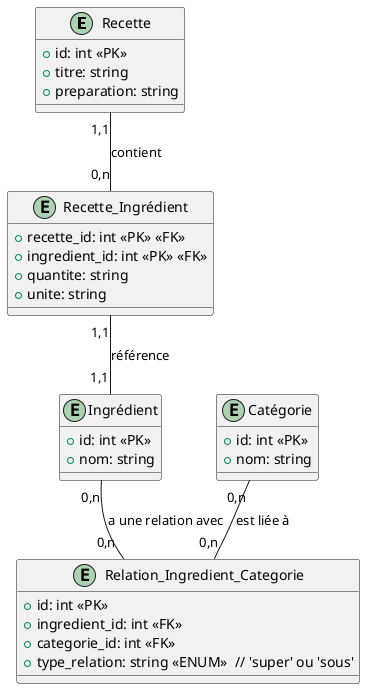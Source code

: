 @startuml

entity "Recette" {
  + id: int <<PK>>
  + titre: string
  + preparation: string
}

entity "Recette_Ingrédient" {
  + recette_id: int <<PK>> <<FK>>
  + ingredient_id: int <<PK>> <<FK>>
  + quantite: string
  + unite: string
}

entity "Ingrédient" {
  + id: int <<PK>>
  + nom: string
}

entity "Catégorie" {
  + id: int <<PK>>
  + nom: string
}

entity "Relation_Ingredient_Categorie" {
  + id: int <<PK>>
  + ingredient_id: int <<FK>>
  + categorie_id: int <<FK>>
  + type_relation: string <<ENUM>>  // 'super' ou 'sous'
}

Recette "1,1" -- "0,n" Recette_Ingrédient : contient
Recette_Ingrédient "1,1" -- "1,1" Ingrédient : référence
Ingrédient "0,n" -- "0,n" Relation_Ingredient_Categorie : a une relation avec
Catégorie "0,n" -- "0,n" Relation_Ingredient_Categorie : est liée à

@enduml
